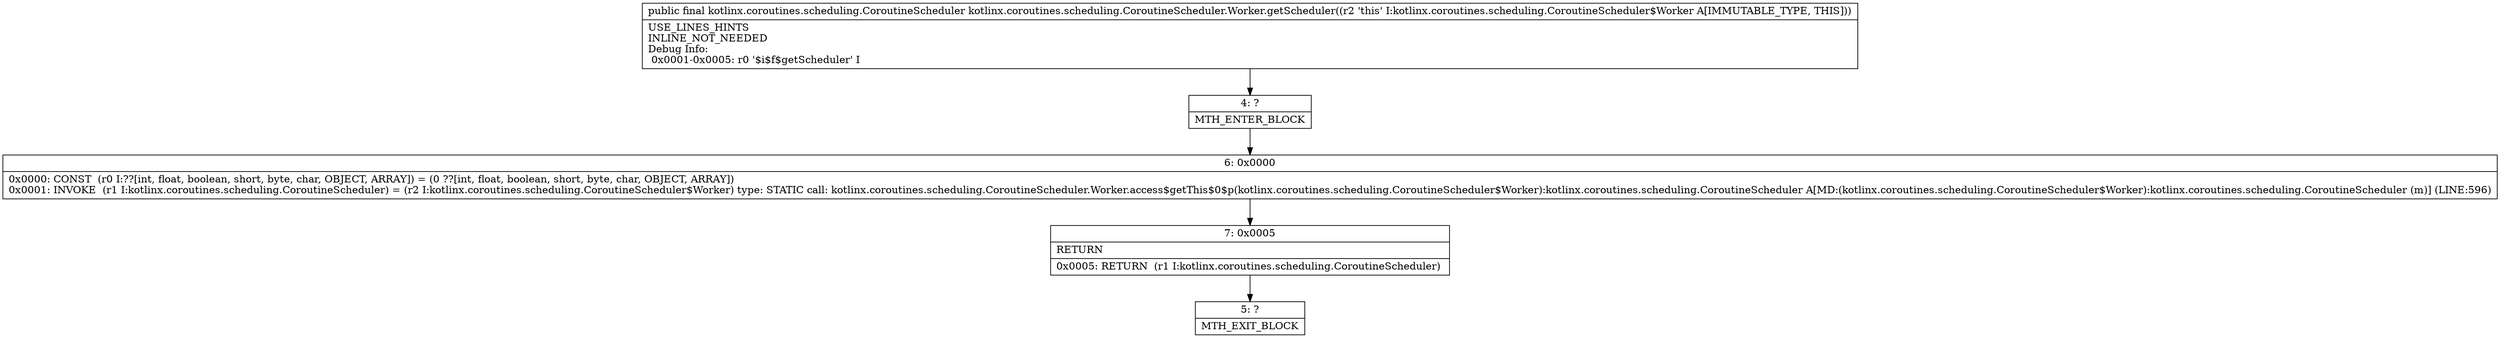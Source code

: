 digraph "CFG forkotlinx.coroutines.scheduling.CoroutineScheduler.Worker.getScheduler()Lkotlinx\/coroutines\/scheduling\/CoroutineScheduler;" {
Node_4 [shape=record,label="{4\:\ ?|MTH_ENTER_BLOCK\l}"];
Node_6 [shape=record,label="{6\:\ 0x0000|0x0000: CONST  (r0 I:??[int, float, boolean, short, byte, char, OBJECT, ARRAY]) = (0 ??[int, float, boolean, short, byte, char, OBJECT, ARRAY]) \l0x0001: INVOKE  (r1 I:kotlinx.coroutines.scheduling.CoroutineScheduler) = (r2 I:kotlinx.coroutines.scheduling.CoroutineScheduler$Worker) type: STATIC call: kotlinx.coroutines.scheduling.CoroutineScheduler.Worker.access$getThis$0$p(kotlinx.coroutines.scheduling.CoroutineScheduler$Worker):kotlinx.coroutines.scheduling.CoroutineScheduler A[MD:(kotlinx.coroutines.scheduling.CoroutineScheduler$Worker):kotlinx.coroutines.scheduling.CoroutineScheduler (m)] (LINE:596)\l}"];
Node_7 [shape=record,label="{7\:\ 0x0005|RETURN\l|0x0005: RETURN  (r1 I:kotlinx.coroutines.scheduling.CoroutineScheduler) \l}"];
Node_5 [shape=record,label="{5\:\ ?|MTH_EXIT_BLOCK\l}"];
MethodNode[shape=record,label="{public final kotlinx.coroutines.scheduling.CoroutineScheduler kotlinx.coroutines.scheduling.CoroutineScheduler.Worker.getScheduler((r2 'this' I:kotlinx.coroutines.scheduling.CoroutineScheduler$Worker A[IMMUTABLE_TYPE, THIS]))  | USE_LINES_HINTS\lINLINE_NOT_NEEDED\lDebug Info:\l  0x0001\-0x0005: r0 '$i$f$getScheduler' I\l}"];
MethodNode -> Node_4;Node_4 -> Node_6;
Node_6 -> Node_7;
Node_7 -> Node_5;
}

